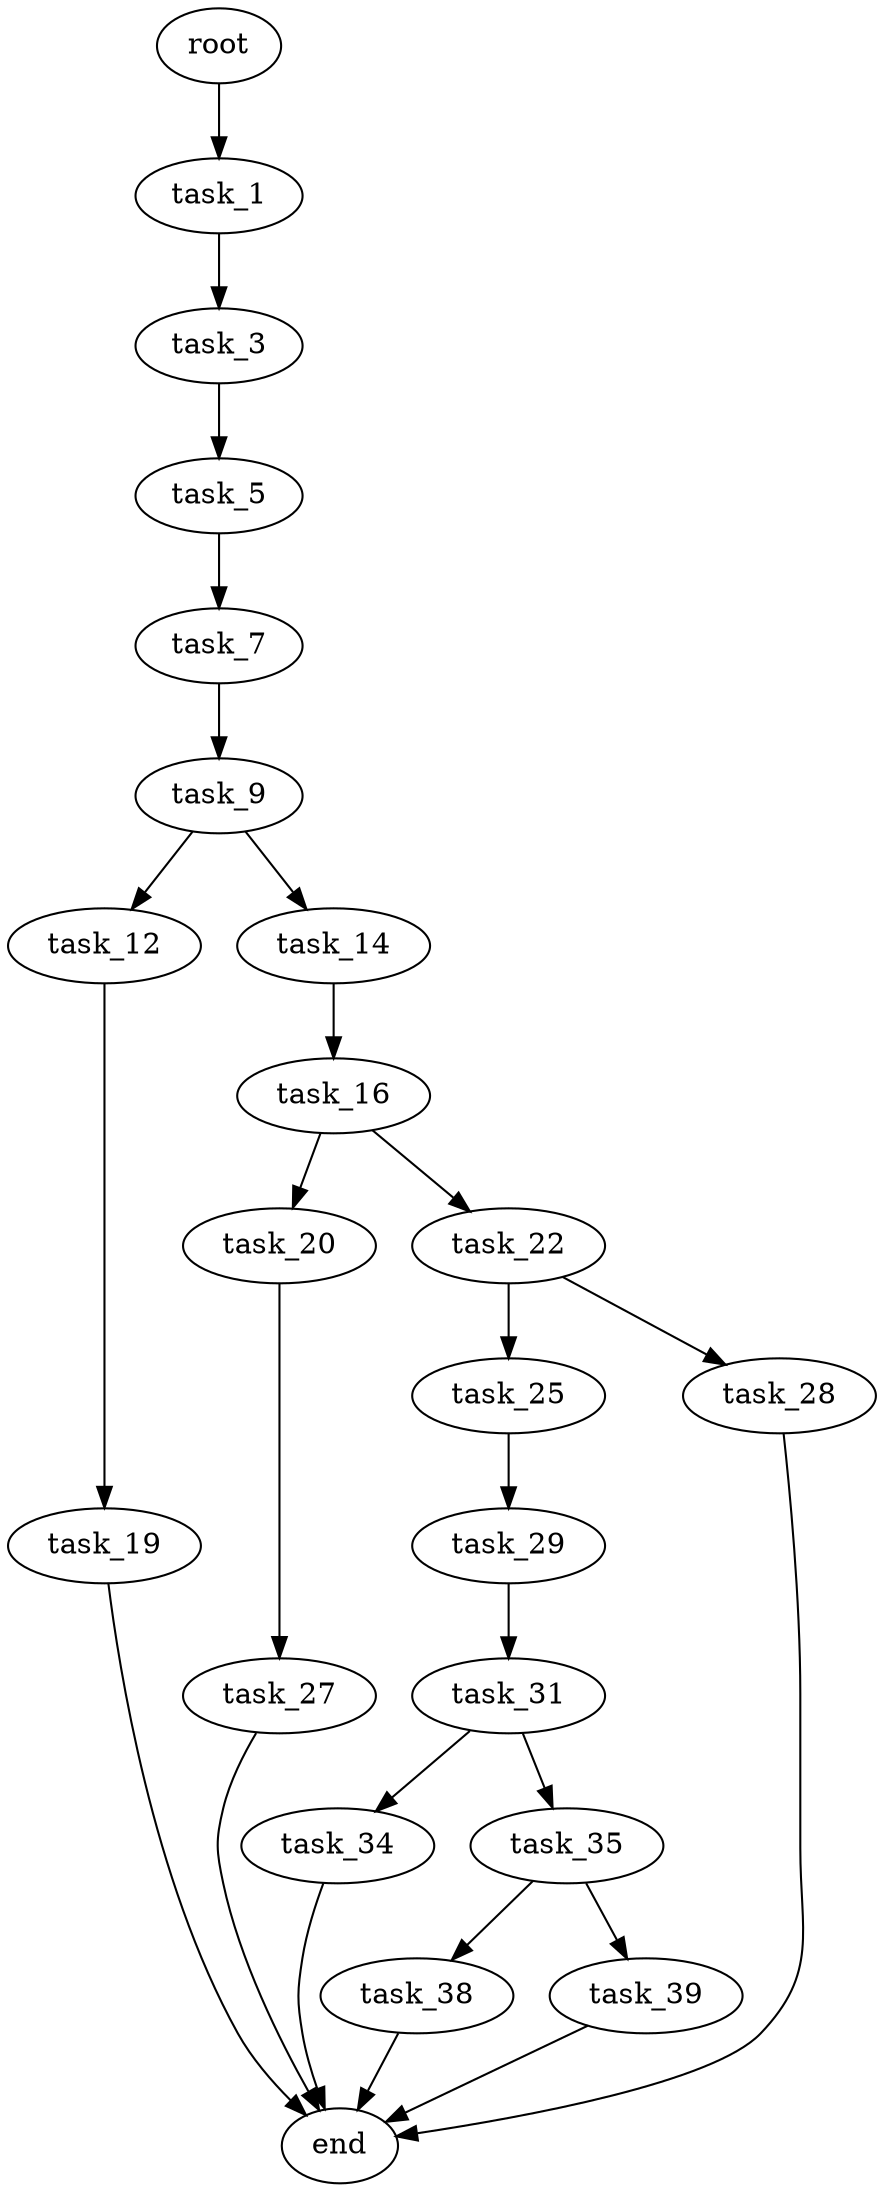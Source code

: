 digraph G {
  root [size="0.000000"];
  task_1 [size="1073741824000.000000"];
  task_3 [size="34408512082.000000"];
  task_5 [size="27227105998.000000"];
  task_7 [size="70307658231.000000"];
  task_9 [size="6683758765.000000"];
  task_12 [size="134217728000.000000"];
  task_14 [size="134217728000.000000"];
  task_16 [size="16941960719.000000"];
  task_19 [size="782757789696.000000"];
  task_20 [size="24767403716.000000"];
  task_22 [size="134217728000.000000"];
  task_25 [size="1073741824000.000000"];
  task_27 [size="45539179893.000000"];
  task_28 [size="1931279095.000000"];
  task_29 [size="163186630119.000000"];
  task_31 [size="8683713266.000000"];
  task_34 [size="50871706784.000000"];
  task_35 [size="293663387596.000000"];
  task_38 [size="287884579223.000000"];
  task_39 [size="4472878264.000000"];
  end [size="0.000000"];

  root -> task_1 [size="1.000000"];
  task_1 -> task_3 [size="838860800.000000"];
  task_3 -> task_5 [size="838860800.000000"];
  task_5 -> task_7 [size="679477248.000000"];
  task_7 -> task_9 [size="75497472.000000"];
  task_9 -> task_12 [size="209715200.000000"];
  task_9 -> task_14 [size="209715200.000000"];
  task_12 -> task_19 [size="209715200.000000"];
  task_14 -> task_16 [size="209715200.000000"];
  task_16 -> task_20 [size="301989888.000000"];
  task_16 -> task_22 [size="301989888.000000"];
  task_19 -> end [size="1.000000"];
  task_20 -> task_27 [size="536870912.000000"];
  task_22 -> task_25 [size="209715200.000000"];
  task_22 -> task_28 [size="209715200.000000"];
  task_25 -> task_29 [size="838860800.000000"];
  task_27 -> end [size="1.000000"];
  task_28 -> end [size="1.000000"];
  task_29 -> task_31 [size="536870912.000000"];
  task_31 -> task_34 [size="679477248.000000"];
  task_31 -> task_35 [size="679477248.000000"];
  task_34 -> end [size="1.000000"];
  task_35 -> task_38 [size="209715200.000000"];
  task_35 -> task_39 [size="209715200.000000"];
  task_38 -> end [size="1.000000"];
  task_39 -> end [size="1.000000"];
}
